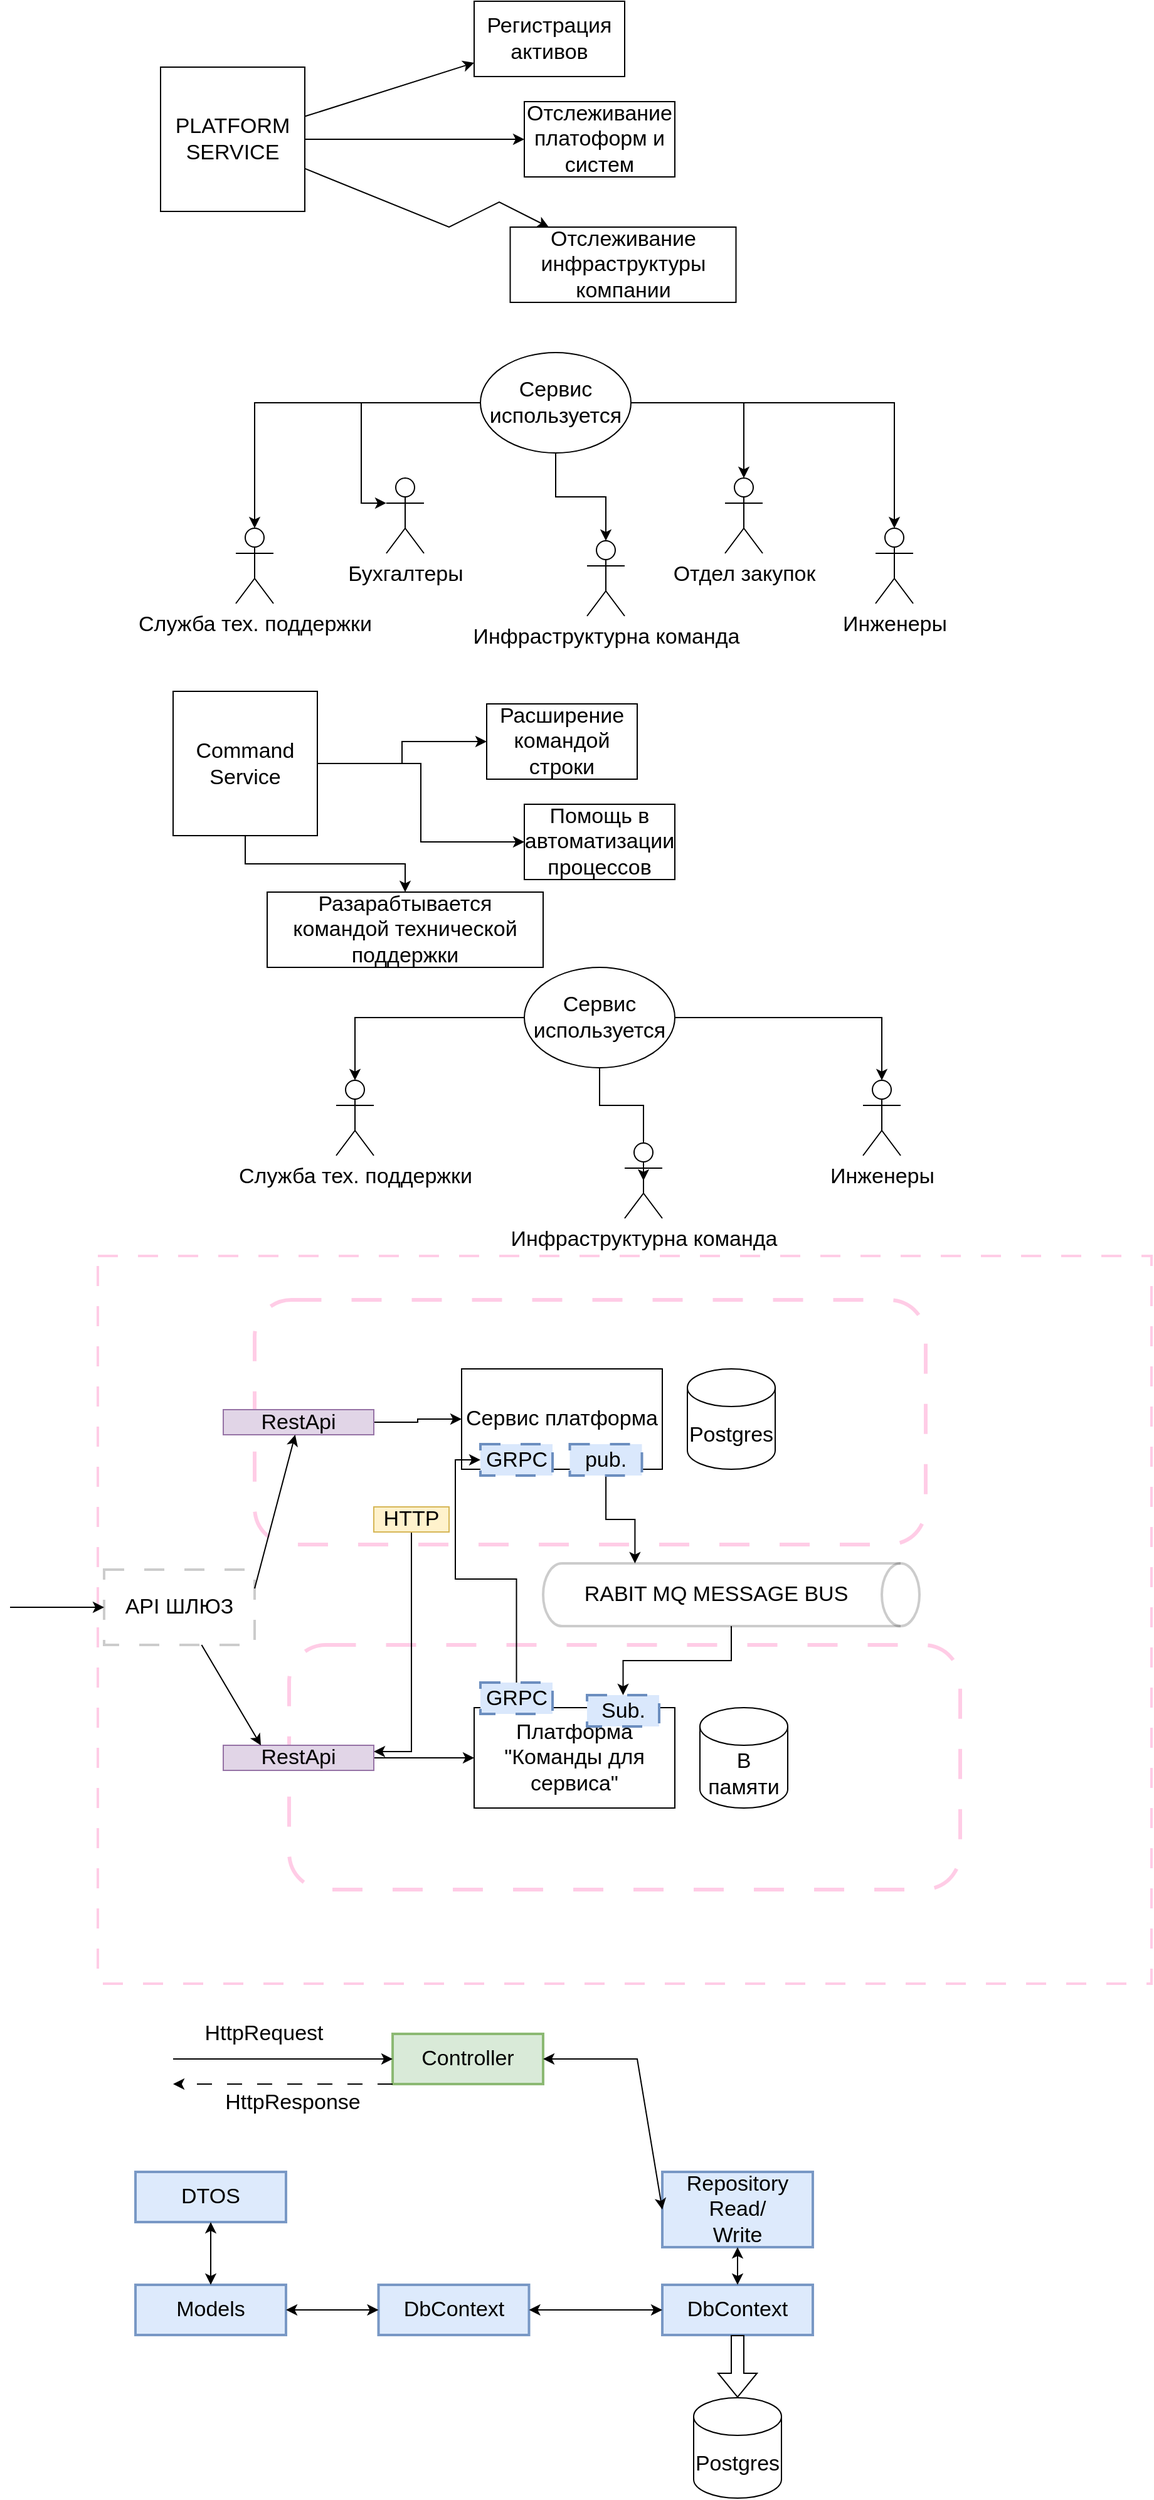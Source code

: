 <mxfile version="20.8.23" type="github">
  <diagram name="Page-1" id="m9nncHNNtIdsp6crrrIu">
    <mxGraphModel dx="2097" dy="692" grid="1" gridSize="10" guides="1" tooltips="1" connect="1" arrows="1" fold="1" page="1" pageScale="1" pageWidth="850" pageHeight="1100" math="0" shadow="0">
      <root>
        <mxCell id="0" />
        <mxCell id="1" parent="0" />
        <mxCell id="JSYNmfH88HEd9jmJwd5Y-61" value="" style="rounded=0;whiteSpace=wrap;html=1;dashed=1;dashPattern=8 8;labelBackgroundColor=#0000FF;strokeWidth=2;fontSize=17;opacity=20;strokeColor=#FF0080;" parent="1" vertex="1">
          <mxGeometry y="1000" width="840" height="580" as="geometry" />
        </mxCell>
        <mxCell id="JSYNmfH88HEd9jmJwd5Y-58" value="" style="rounded=1;whiteSpace=wrap;html=1;labelBackgroundColor=#0000FF;fontSize=17;opacity=20;dashed=1;dashPattern=8 8;strokeWidth=3;strokeColor=#FF0080;" parent="1" vertex="1">
          <mxGeometry x="125" y="1035" width="535" height="195" as="geometry" />
        </mxCell>
        <mxCell id="JSYNmfH88HEd9jmJwd5Y-1" value="&lt;font style=&quot;font-size: 17px;&quot;&gt;PLATFORM SERVICE&lt;br style=&quot;&quot;&gt;&lt;/font&gt;" style="whiteSpace=wrap;html=1;aspect=fixed;" parent="1" vertex="1">
          <mxGeometry x="50" y="52.5" width="115" height="115" as="geometry" />
        </mxCell>
        <mxCell id="JSYNmfH88HEd9jmJwd5Y-3" value="" style="endArrow=classic;html=1;rounded=0;fontSize=17;" parent="1" source="JSYNmfH88HEd9jmJwd5Y-1" target="JSYNmfH88HEd9jmJwd5Y-4" edge="1">
          <mxGeometry width="50" height="50" relative="1" as="geometry">
            <mxPoint x="215" y="120" as="sourcePoint" />
            <mxPoint x="360" y="30" as="targetPoint" />
          </mxGeometry>
        </mxCell>
        <mxCell id="JSYNmfH88HEd9jmJwd5Y-4" value="Регистрация активов&lt;br&gt;" style="rounded=0;whiteSpace=wrap;html=1;fontSize=17;" parent="1" vertex="1">
          <mxGeometry x="300" width="120" height="60" as="geometry" />
        </mxCell>
        <mxCell id="JSYNmfH88HEd9jmJwd5Y-5" value="" style="endArrow=classic;html=1;rounded=0;fontSize=17;" parent="1" source="JSYNmfH88HEd9jmJwd5Y-1" target="JSYNmfH88HEd9jmJwd5Y-6" edge="1">
          <mxGeometry width="50" height="50" relative="1" as="geometry">
            <mxPoint x="225" y="110" as="sourcePoint" />
            <mxPoint x="350" y="100" as="targetPoint" />
          </mxGeometry>
        </mxCell>
        <mxCell id="JSYNmfH88HEd9jmJwd5Y-6" value="Отслеживание платоформ и систем" style="rounded=0;whiteSpace=wrap;html=1;fontSize=17;" parent="1" vertex="1">
          <mxGeometry x="340" y="80" width="120" height="60" as="geometry" />
        </mxCell>
        <mxCell id="JSYNmfH88HEd9jmJwd5Y-7" value="" style="endArrow=classic;html=1;rounded=0;fontSize=17;" parent="1" source="JSYNmfH88HEd9jmJwd5Y-1" target="JSYNmfH88HEd9jmJwd5Y-8" edge="1">
          <mxGeometry width="50" height="50" relative="1" as="geometry">
            <mxPoint x="215" y="123" as="sourcePoint" />
            <mxPoint x="400" y="180" as="targetPoint" />
            <Array as="points">
              <mxPoint x="280" y="180" />
              <mxPoint x="320" y="160" />
            </Array>
          </mxGeometry>
        </mxCell>
        <mxCell id="JSYNmfH88HEd9jmJwd5Y-8" value="Отслеживание инфраструктуры компании&lt;br&gt;" style="rounded=0;whiteSpace=wrap;html=1;fontSize=17;" parent="1" vertex="1">
          <mxGeometry x="328.75" y="180" width="180" height="60" as="geometry" />
        </mxCell>
        <mxCell id="JSYNmfH88HEd9jmJwd5Y-19" style="edgeStyle=orthogonalEdgeStyle;rounded=0;orthogonalLoop=1;jettySize=auto;html=1;fontSize=17;" parent="1" source="JSYNmfH88HEd9jmJwd5Y-9" target="JSYNmfH88HEd9jmJwd5Y-10" edge="1">
          <mxGeometry relative="1" as="geometry" />
        </mxCell>
        <mxCell id="JSYNmfH88HEd9jmJwd5Y-20" style="edgeStyle=orthogonalEdgeStyle;rounded=0;orthogonalLoop=1;jettySize=auto;html=1;entryX=0.5;entryY=0;entryDx=0;entryDy=0;entryPerimeter=0;fontSize=17;" parent="1" source="JSYNmfH88HEd9jmJwd5Y-9" target="JSYNmfH88HEd9jmJwd5Y-12" edge="1">
          <mxGeometry relative="1" as="geometry" />
        </mxCell>
        <mxCell id="JSYNmfH88HEd9jmJwd5Y-21" style="edgeStyle=orthogonalEdgeStyle;rounded=0;orthogonalLoop=1;jettySize=auto;html=1;fontSize=17;" parent="1" source="JSYNmfH88HEd9jmJwd5Y-9" target="JSYNmfH88HEd9jmJwd5Y-11" edge="1">
          <mxGeometry relative="1" as="geometry" />
        </mxCell>
        <mxCell id="JSYNmfH88HEd9jmJwd5Y-26" style="edgeStyle=orthogonalEdgeStyle;rounded=0;orthogonalLoop=1;jettySize=auto;html=1;entryX=0;entryY=0.333;entryDx=0;entryDy=0;entryPerimeter=0;fontSize=17;" parent="1" source="JSYNmfH88HEd9jmJwd5Y-9" target="JSYNmfH88HEd9jmJwd5Y-23" edge="1">
          <mxGeometry relative="1" as="geometry" />
        </mxCell>
        <mxCell id="JSYNmfH88HEd9jmJwd5Y-30" style="edgeStyle=orthogonalEdgeStyle;rounded=0;orthogonalLoop=1;jettySize=auto;html=1;fontSize=17;" parent="1" source="JSYNmfH88HEd9jmJwd5Y-9" target="JSYNmfH88HEd9jmJwd5Y-29" edge="1">
          <mxGeometry relative="1" as="geometry" />
        </mxCell>
        <mxCell id="JSYNmfH88HEd9jmJwd5Y-9" value="Сервис используется" style="ellipse;whiteSpace=wrap;html=1;fontSize=17;" parent="1" vertex="1">
          <mxGeometry x="305" y="280" width="120" height="80" as="geometry" />
        </mxCell>
        <mxCell id="JSYNmfH88HEd9jmJwd5Y-10" value="Инфраструктурна команда&lt;br&gt;" style="shape=umlActor;verticalLabelPosition=bottom;verticalAlign=top;html=1;outlineConnect=0;fontSize=17;" parent="1" vertex="1">
          <mxGeometry x="390" y="430" width="30" height="60" as="geometry" />
        </mxCell>
        <mxCell id="JSYNmfH88HEd9jmJwd5Y-11" value="Служба тех. поддержки&lt;br&gt;" style="shape=umlActor;verticalLabelPosition=bottom;verticalAlign=top;html=1;outlineConnect=0;fontSize=17;" parent="1" vertex="1">
          <mxGeometry x="110" y="420" width="30" height="60" as="geometry" />
        </mxCell>
        <mxCell id="JSYNmfH88HEd9jmJwd5Y-12" value="Инженеры" style="shape=umlActor;verticalLabelPosition=bottom;verticalAlign=top;html=1;outlineConnect=0;fontSize=17;" parent="1" vertex="1">
          <mxGeometry x="620" y="420" width="30" height="60" as="geometry" />
        </mxCell>
        <mxCell id="JSYNmfH88HEd9jmJwd5Y-23" value="Бухгалтеры" style="shape=umlActor;verticalLabelPosition=bottom;verticalAlign=top;html=1;outlineConnect=0;fontSize=17;" parent="1" vertex="1">
          <mxGeometry x="230" y="380" width="30" height="60" as="geometry" />
        </mxCell>
        <mxCell id="JSYNmfH88HEd9jmJwd5Y-29" value="Отдел закупок" style="shape=umlActor;verticalLabelPosition=bottom;verticalAlign=top;html=1;outlineConnect=0;fontSize=17;" parent="1" vertex="1">
          <mxGeometry x="500" y="380" width="30" height="60" as="geometry" />
        </mxCell>
        <mxCell id="JSYNmfH88HEd9jmJwd5Y-34" style="edgeStyle=orthogonalEdgeStyle;rounded=0;orthogonalLoop=1;jettySize=auto;html=1;fontSize=17;" parent="1" source="JSYNmfH88HEd9jmJwd5Y-33" target="JSYNmfH88HEd9jmJwd5Y-35" edge="1">
          <mxGeometry relative="1" as="geometry">
            <mxPoint x="370" y="660" as="targetPoint" />
          </mxGeometry>
        </mxCell>
        <mxCell id="JSYNmfH88HEd9jmJwd5Y-36" style="edgeStyle=orthogonalEdgeStyle;rounded=0;orthogonalLoop=1;jettySize=auto;html=1;fontSize=17;" parent="1" source="JSYNmfH88HEd9jmJwd5Y-33" target="JSYNmfH88HEd9jmJwd5Y-40" edge="1">
          <mxGeometry relative="1" as="geometry">
            <mxPoint x="290" y="660" as="targetPoint" />
          </mxGeometry>
        </mxCell>
        <mxCell id="JSYNmfH88HEd9jmJwd5Y-41" style="edgeStyle=orthogonalEdgeStyle;rounded=0;orthogonalLoop=1;jettySize=auto;html=1;fontSize=17;entryX=0.5;entryY=0;entryDx=0;entryDy=0;entryPerimeter=0;" parent="1" source="JSYNmfH88HEd9jmJwd5Y-33" target="JSYNmfH88HEd9jmJwd5Y-42" edge="1">
          <mxGeometry relative="1" as="geometry">
            <mxPoint x="240" y="760" as="targetPoint" />
          </mxGeometry>
        </mxCell>
        <mxCell id="JSYNmfH88HEd9jmJwd5Y-33" value="&lt;font style=&quot;font-size: 17px;&quot;&gt;Command Service&lt;br style=&quot;&quot;&gt;&lt;/font&gt;" style="whiteSpace=wrap;html=1;aspect=fixed;" parent="1" vertex="1">
          <mxGeometry x="60" y="550" width="115" height="115" as="geometry" />
        </mxCell>
        <mxCell id="JSYNmfH88HEd9jmJwd5Y-35" value="Расширение командой строки" style="rounded=0;whiteSpace=wrap;html=1;fontSize=17;" parent="1" vertex="1">
          <mxGeometry x="310" y="560" width="120" height="60" as="geometry" />
        </mxCell>
        <mxCell id="JSYNmfH88HEd9jmJwd5Y-40" value="Помощь в автоматизации процессов&lt;br&gt;" style="rounded=0;whiteSpace=wrap;html=1;fontSize=17;" parent="1" vertex="1">
          <mxGeometry x="340" y="640" width="120" height="60" as="geometry" />
        </mxCell>
        <mxCell id="JSYNmfH88HEd9jmJwd5Y-42" value="Разарабтывается командой технической поддержки&lt;br&gt;" style="rounded=0;whiteSpace=wrap;html=1;fontSize=17;" parent="1" vertex="1">
          <mxGeometry x="135" y="710" width="220" height="60" as="geometry" />
        </mxCell>
        <mxCell id="JSYNmfH88HEd9jmJwd5Y-46" style="edgeStyle=orthogonalEdgeStyle;rounded=0;orthogonalLoop=1;jettySize=auto;html=1;entryX=0.5;entryY=0;entryDx=0;entryDy=0;entryPerimeter=0;fontSize=17;" parent="1" source="JSYNmfH88HEd9jmJwd5Y-43" target="JSYNmfH88HEd9jmJwd5Y-45" edge="1">
          <mxGeometry relative="1" as="geometry" />
        </mxCell>
        <mxCell id="JSYNmfH88HEd9jmJwd5Y-49" style="edgeStyle=orthogonalEdgeStyle;rounded=0;orthogonalLoop=1;jettySize=auto;html=1;entryX=0.5;entryY=0.5;entryDx=0;entryDy=0;entryPerimeter=0;fontSize=17;" parent="1" source="JSYNmfH88HEd9jmJwd5Y-43" target="JSYNmfH88HEd9jmJwd5Y-47" edge="1">
          <mxGeometry relative="1" as="geometry" />
        </mxCell>
        <mxCell id="JSYNmfH88HEd9jmJwd5Y-50" style="edgeStyle=orthogonalEdgeStyle;rounded=0;orthogonalLoop=1;jettySize=auto;html=1;fontSize=17;" parent="1" source="JSYNmfH88HEd9jmJwd5Y-43" target="JSYNmfH88HEd9jmJwd5Y-48" edge="1">
          <mxGeometry relative="1" as="geometry" />
        </mxCell>
        <mxCell id="JSYNmfH88HEd9jmJwd5Y-43" value="Сервис используется" style="ellipse;whiteSpace=wrap;html=1;fontSize=17;" parent="1" vertex="1">
          <mxGeometry x="340" y="770" width="120" height="80" as="geometry" />
        </mxCell>
        <mxCell id="JSYNmfH88HEd9jmJwd5Y-45" value="Служба тех. поддержки&lt;br&gt;" style="shape=umlActor;verticalLabelPosition=bottom;verticalAlign=top;html=1;outlineConnect=0;fontSize=17;" parent="1" vertex="1">
          <mxGeometry x="190" y="860" width="30" height="60" as="geometry" />
        </mxCell>
        <mxCell id="JSYNmfH88HEd9jmJwd5Y-47" value="Инфраструктурна команда&lt;br&gt;" style="shape=umlActor;verticalLabelPosition=bottom;verticalAlign=top;html=1;outlineConnect=0;fontSize=17;" parent="1" vertex="1">
          <mxGeometry x="420" y="910" width="30" height="60" as="geometry" />
        </mxCell>
        <mxCell id="JSYNmfH88HEd9jmJwd5Y-48" value="Инженеры" style="shape=umlActor;verticalLabelPosition=bottom;verticalAlign=top;html=1;outlineConnect=0;fontSize=17;" parent="1" vertex="1">
          <mxGeometry x="610" y="860" width="30" height="60" as="geometry" />
        </mxCell>
        <mxCell id="JSYNmfH88HEd9jmJwd5Y-52" value="" style="rounded=0;whiteSpace=wrap;html=1;fontSize=17;" parent="1" vertex="1">
          <mxGeometry x="330" y="1110" width="120" height="60" as="geometry" />
        </mxCell>
        <mxCell id="JSYNmfH88HEd9jmJwd5Y-53" value="Сервис платформа" style="rounded=0;whiteSpace=wrap;html=1;fontSize=17;" parent="1" vertex="1">
          <mxGeometry x="290" y="1090" width="160" height="80" as="geometry" />
        </mxCell>
        <mxCell id="JSYNmfH88HEd9jmJwd5Y-54" value="Postgres&lt;br&gt;" style="shape=cylinder3;whiteSpace=wrap;html=1;boundedLbl=1;backgroundOutline=1;size=15;fontSize=17;" parent="1" vertex="1">
          <mxGeometry x="470" y="1090" width="70" height="80" as="geometry" />
        </mxCell>
        <mxCell id="JSYNmfH88HEd9jmJwd5Y-77" style="edgeStyle=orthogonalEdgeStyle;rounded=0;orthogonalLoop=1;jettySize=auto;html=1;fontFamily=Helvetica;fontSize=17;fontColor=default;" parent="1" source="JSYNmfH88HEd9jmJwd5Y-57" target="JSYNmfH88HEd9jmJwd5Y-53" edge="1">
          <mxGeometry relative="1" as="geometry" />
        </mxCell>
        <mxCell id="JSYNmfH88HEd9jmJwd5Y-57" value="RestApi" style="rounded=0;whiteSpace=wrap;html=1;fontSize=17;fillColor=#e1d5e7;strokeColor=#9673a6;" parent="1" vertex="1">
          <mxGeometry x="100" y="1122.5" width="120" height="20" as="geometry" />
        </mxCell>
        <mxCell id="JSYNmfH88HEd9jmJwd5Y-63" value="&lt;span style=&quot;&quot;&gt;API ШЛЮЗ&lt;/span&gt;" style="rounded=0;whiteSpace=wrap;html=1;dashed=1;dashPattern=8 8;labelBackgroundColor=#FFFFFF;strokeColor=default;strokeWidth=2;fontFamily=Helvetica;fontSize=17;fontColor=default;fillColor=default;opacity=20;" parent="1" vertex="1">
          <mxGeometry x="5" y="1250" width="120" height="60" as="geometry" />
        </mxCell>
        <mxCell id="JSYNmfH88HEd9jmJwd5Y-64" value="" style="endArrow=classic;html=1;rounded=0;fontFamily=Helvetica;fontSize=17;fontColor=default;" parent="1" target="JSYNmfH88HEd9jmJwd5Y-63" edge="1">
          <mxGeometry width="50" height="50" relative="1" as="geometry">
            <mxPoint x="-70" y="1280" as="sourcePoint" />
            <mxPoint x="-40" y="1260" as="targetPoint" />
          </mxGeometry>
        </mxCell>
        <mxCell id="JSYNmfH88HEd9jmJwd5Y-67" value="" style="endArrow=classic;html=1;rounded=0;fontFamily=Helvetica;fontSize=17;fontColor=default;exitX=1;exitY=0.25;exitDx=0;exitDy=0;" parent="1" source="JSYNmfH88HEd9jmJwd5Y-63" target="JSYNmfH88HEd9jmJwd5Y-57" edge="1">
          <mxGeometry width="50" height="50" relative="1" as="geometry">
            <mxPoint x="100" y="1300" as="sourcePoint" />
            <mxPoint x="160" y="1240" as="targetPoint" />
          </mxGeometry>
        </mxCell>
        <mxCell id="JSYNmfH88HEd9jmJwd5Y-68" value="" style="rounded=1;whiteSpace=wrap;html=1;labelBackgroundColor=#0000FF;fontSize=17;opacity=20;dashed=1;dashPattern=8 8;strokeWidth=3;strokeColor=#FF0080;" parent="1" vertex="1">
          <mxGeometry x="152.5" y="1310" width="535" height="195" as="geometry" />
        </mxCell>
        <mxCell id="JSYNmfH88HEd9jmJwd5Y-69" value="Платформа &quot;Команды для сервиса&quot;" style="rounded=0;whiteSpace=wrap;html=1;fontSize=17;" parent="1" vertex="1">
          <mxGeometry x="300" y="1360" width="160" height="80" as="geometry" />
        </mxCell>
        <mxCell id="JSYNmfH88HEd9jmJwd5Y-70" value="В памяти" style="shape=cylinder3;whiteSpace=wrap;html=1;boundedLbl=1;backgroundOutline=1;size=15;fontSize=17;" parent="1" vertex="1">
          <mxGeometry x="480" y="1360" width="70" height="80" as="geometry" />
        </mxCell>
        <mxCell id="JSYNmfH88HEd9jmJwd5Y-78" style="edgeStyle=orthogonalEdgeStyle;rounded=0;orthogonalLoop=1;jettySize=auto;html=1;fontFamily=Helvetica;fontSize=17;fontColor=default;" parent="1" source="JSYNmfH88HEd9jmJwd5Y-71" target="JSYNmfH88HEd9jmJwd5Y-69" edge="1">
          <mxGeometry relative="1" as="geometry" />
        </mxCell>
        <mxCell id="JSYNmfH88HEd9jmJwd5Y-71" value="RestApi" style="rounded=0;whiteSpace=wrap;html=1;fontSize=17;fillColor=#e1d5e7;strokeColor=#9673a6;" parent="1" vertex="1">
          <mxGeometry x="100" y="1390" width="120" height="20" as="geometry" />
        </mxCell>
        <mxCell id="JSYNmfH88HEd9jmJwd5Y-72" value="" style="endArrow=classic;html=1;rounded=0;fontFamily=Helvetica;fontSize=17;fontColor=default;entryX=0.25;entryY=0;entryDx=0;entryDy=0;" parent="1" source="JSYNmfH88HEd9jmJwd5Y-63" target="JSYNmfH88HEd9jmJwd5Y-71" edge="1">
          <mxGeometry width="50" height="50" relative="1" as="geometry">
            <mxPoint x="135" y="1275" as="sourcePoint" />
            <mxPoint x="258" y="1170" as="targetPoint" />
          </mxGeometry>
        </mxCell>
        <mxCell id="JSYNmfH88HEd9jmJwd5Y-76" style="edgeStyle=orthogonalEdgeStyle;rounded=0;orthogonalLoop=1;jettySize=auto;html=1;entryX=1;entryY=0.25;entryDx=0;entryDy=0;fontFamily=Helvetica;fontSize=17;fontColor=default;" parent="1" source="JSYNmfH88HEd9jmJwd5Y-73" target="JSYNmfH88HEd9jmJwd5Y-71" edge="1">
          <mxGeometry relative="1" as="geometry" />
        </mxCell>
        <mxCell id="JSYNmfH88HEd9jmJwd5Y-73" value="HTTP" style="rounded=0;whiteSpace=wrap;html=1;fontSize=17;fillColor=#fff2cc;strokeColor=#d6b656;" parent="1" vertex="1">
          <mxGeometry x="220" y="1200" width="60" height="20" as="geometry" />
        </mxCell>
        <mxCell id="JSYNmfH88HEd9jmJwd5Y-84" style="edgeStyle=orthogonalEdgeStyle;rounded=0;orthogonalLoop=1;jettySize=auto;html=1;fontFamily=Helvetica;fontSize=17;fontColor=default;" parent="1" source="JSYNmfH88HEd9jmJwd5Y-79" target="JSYNmfH88HEd9jmJwd5Y-83" edge="1">
          <mxGeometry relative="1" as="geometry" />
        </mxCell>
        <mxCell id="JSYNmfH88HEd9jmJwd5Y-79" value="&lt;span style=&quot;&quot;&gt;RABIT MQ MESSAGE BUS&lt;/span&gt;" style="shape=cylinder3;whiteSpace=wrap;html=1;boundedLbl=1;backgroundOutline=1;size=15;labelBackgroundColor=#FFFFFF;strokeColor=default;strokeWidth=2;fontFamily=Helvetica;fontSize=17;fontColor=default;fillColor=default;opacity=20;rotation=90;horizontal=0;" parent="1" vertex="1">
          <mxGeometry x="480" y="1120" width="50" height="300" as="geometry" />
        </mxCell>
        <mxCell id="JSYNmfH88HEd9jmJwd5Y-81" style="edgeStyle=orthogonalEdgeStyle;rounded=0;orthogonalLoop=1;jettySize=auto;html=1;entryX=0;entryY=0.756;entryDx=0;entryDy=0;entryPerimeter=0;fontFamily=Helvetica;fontSize=17;fontColor=default;" parent="1" source="JSYNmfH88HEd9jmJwd5Y-80" target="JSYNmfH88HEd9jmJwd5Y-79" edge="1">
          <mxGeometry relative="1" as="geometry" />
        </mxCell>
        <mxCell id="JSYNmfH88HEd9jmJwd5Y-80" value="pub." style="rounded=0;whiteSpace=wrap;html=1;dashed=1;dashPattern=8 8;labelBackgroundColor=none;strokeColor=#6c8ebf;strokeWidth=2;fontFamily=Helvetica;fontSize=17;fillColor=#dae8fc;" parent="1" vertex="1">
          <mxGeometry x="376.25" y="1150" width="57.5" height="25" as="geometry" />
        </mxCell>
        <mxCell id="JSYNmfH88HEd9jmJwd5Y-83" value="Sub." style="rounded=0;whiteSpace=wrap;html=1;dashed=1;dashPattern=8 8;labelBackgroundColor=none;strokeColor=#6c8ebf;strokeWidth=2;fontFamily=Helvetica;fontSize=17;fillColor=#dae8fc;" parent="1" vertex="1">
          <mxGeometry x="390" y="1350" width="57.5" height="25" as="geometry" />
        </mxCell>
        <mxCell id="JSYNmfH88HEd9jmJwd5Y-85" value="GRPC" style="rounded=0;whiteSpace=wrap;html=1;dashed=1;dashPattern=8 8;labelBackgroundColor=none;strokeColor=#6c8ebf;strokeWidth=2;fontFamily=Helvetica;fontSize=17;fillColor=#dae8fc;" parent="1" vertex="1">
          <mxGeometry x="305" y="1150" width="57.5" height="25" as="geometry" />
        </mxCell>
        <mxCell id="JSYNmfH88HEd9jmJwd5Y-88" style="edgeStyle=orthogonalEdgeStyle;rounded=0;orthogonalLoop=1;jettySize=auto;html=1;entryX=0;entryY=0.5;entryDx=0;entryDy=0;fontFamily=Helvetica;fontSize=17;fontColor=default;" parent="1" source="JSYNmfH88HEd9jmJwd5Y-86" target="JSYNmfH88HEd9jmJwd5Y-85" edge="1">
          <mxGeometry relative="1" as="geometry" />
        </mxCell>
        <mxCell id="JSYNmfH88HEd9jmJwd5Y-86" value="GRPC" style="rounded=0;whiteSpace=wrap;html=1;dashed=1;dashPattern=8 8;labelBackgroundColor=none;strokeColor=#6c8ebf;strokeWidth=2;fontFamily=Helvetica;fontSize=17;fillColor=#dae8fc;" parent="1" vertex="1">
          <mxGeometry x="305" y="1340" width="57.5" height="25" as="geometry" />
        </mxCell>
        <mxCell id="JSYNmfH88HEd9jmJwd5Y-89" value="Models" style="rounded=0;whiteSpace=wrap;html=1;labelBackgroundColor=none;strokeColor=#6c8ebf;strokeWidth=2;fontFamily=Helvetica;fontSize=17;fillColor=#dae8fc;opacity=90;" parent="1" vertex="1">
          <mxGeometry x="30" y="1820" width="120" height="40" as="geometry" />
        </mxCell>
        <mxCell id="JSYNmfH88HEd9jmJwd5Y-90" value="DbContext" style="rounded=0;whiteSpace=wrap;html=1;labelBackgroundColor=none;strokeColor=#6c8ebf;strokeWidth=2;fontFamily=Helvetica;fontSize=17;fillColor=#dae8fc;opacity=90;" parent="1" vertex="1">
          <mxGeometry x="223.75" y="1820" width="120" height="40" as="geometry" />
        </mxCell>
        <mxCell id="JSYNmfH88HEd9jmJwd5Y-91" value="DbContext" style="rounded=0;whiteSpace=wrap;html=1;labelBackgroundColor=none;strokeColor=#6c8ebf;strokeWidth=2;fontFamily=Helvetica;fontSize=17;fillColor=#dae8fc;opacity=90;" parent="1" vertex="1">
          <mxGeometry x="450" y="1820" width="120" height="40" as="geometry" />
        </mxCell>
        <mxCell id="JSYNmfH88HEd9jmJwd5Y-92" value="Postgres&lt;br&gt;" style="shape=cylinder3;whiteSpace=wrap;html=1;boundedLbl=1;backgroundOutline=1;size=15;fontSize=17;" parent="1" vertex="1">
          <mxGeometry x="475" y="1910" width="70" height="80" as="geometry" />
        </mxCell>
        <mxCell id="JSYNmfH88HEd9jmJwd5Y-93" value="" style="shape=flexArrow;endArrow=classic;html=1;rounded=0;fontFamily=Helvetica;fontSize=17;fontColor=default;" parent="1" source="JSYNmfH88HEd9jmJwd5Y-91" target="JSYNmfH88HEd9jmJwd5Y-92" edge="1">
          <mxGeometry width="50" height="50" relative="1" as="geometry">
            <mxPoint x="500" y="1850" as="sourcePoint" />
            <mxPoint x="550" y="1800" as="targetPoint" />
          </mxGeometry>
        </mxCell>
        <mxCell id="JSYNmfH88HEd9jmJwd5Y-94" value="" style="endArrow=classic;startArrow=classic;html=1;rounded=0;fontFamily=Helvetica;fontSize=17;fontColor=default;entryX=0;entryY=0.5;entryDx=0;entryDy=0;" parent="1" source="JSYNmfH88HEd9jmJwd5Y-90" target="JSYNmfH88HEd9jmJwd5Y-91" edge="1">
          <mxGeometry width="50" height="50" relative="1" as="geometry">
            <mxPoint x="310" y="1980" as="sourcePoint" />
            <mxPoint x="360" y="1930" as="targetPoint" />
          </mxGeometry>
        </mxCell>
        <mxCell id="JSYNmfH88HEd9jmJwd5Y-95" value="DTOS" style="rounded=0;whiteSpace=wrap;html=1;labelBackgroundColor=none;strokeColor=#6c8ebf;strokeWidth=2;fontFamily=Helvetica;fontSize=17;fillColor=#dae8fc;opacity=90;" parent="1" vertex="1">
          <mxGeometry x="30" y="1730" width="120" height="40" as="geometry" />
        </mxCell>
        <mxCell id="JSYNmfH88HEd9jmJwd5Y-96" value="" style="endArrow=classic;startArrow=classic;html=1;rounded=0;fontFamily=Helvetica;fontSize=17;fontColor=default;" parent="1" source="JSYNmfH88HEd9jmJwd5Y-89" target="JSYNmfH88HEd9jmJwd5Y-95" edge="1">
          <mxGeometry width="50" height="50" relative="1" as="geometry">
            <mxPoint x="310" y="1980" as="sourcePoint" />
            <mxPoint x="360" y="1930" as="targetPoint" />
          </mxGeometry>
        </mxCell>
        <mxCell id="JSYNmfH88HEd9jmJwd5Y-97" value="" style="endArrow=classic;startArrow=classic;html=1;rounded=0;fontFamily=Helvetica;fontSize=17;fontColor=default;entryX=0;entryY=0.5;entryDx=0;entryDy=0;" parent="1" source="JSYNmfH88HEd9jmJwd5Y-89" target="JSYNmfH88HEd9jmJwd5Y-90" edge="1">
          <mxGeometry width="50" height="50" relative="1" as="geometry">
            <mxPoint x="310" y="1980" as="sourcePoint" />
            <mxPoint x="360" y="1930" as="targetPoint" />
          </mxGeometry>
        </mxCell>
        <mxCell id="JSYNmfH88HEd9jmJwd5Y-98" value="Repository&lt;br&gt;Read/&lt;br&gt;Write" style="rounded=0;whiteSpace=wrap;html=1;labelBackgroundColor=none;strokeColor=#6c8ebf;strokeWidth=2;fontFamily=Helvetica;fontSize=17;fillColor=#dae8fc;opacity=90;" parent="1" vertex="1">
          <mxGeometry x="450" y="1730" width="120" height="60" as="geometry" />
        </mxCell>
        <mxCell id="JSYNmfH88HEd9jmJwd5Y-99" value="" style="endArrow=classic;startArrow=classic;html=1;rounded=0;fontFamily=Helvetica;fontSize=17;fontColor=default;" parent="1" source="JSYNmfH88HEd9jmJwd5Y-91" target="JSYNmfH88HEd9jmJwd5Y-98" edge="1">
          <mxGeometry width="50" height="50" relative="1" as="geometry">
            <mxPoint x="100" y="1820" as="sourcePoint" />
            <mxPoint x="100" y="1780" as="targetPoint" />
          </mxGeometry>
        </mxCell>
        <mxCell id="JSYNmfH88HEd9jmJwd5Y-101" value="Controller" style="rounded=0;whiteSpace=wrap;html=1;labelBackgroundColor=none;strokeColor=#82b366;strokeWidth=2;fontFamily=Helvetica;fontSize=17;fillColor=#d5e8d4;opacity=90;" parent="1" vertex="1">
          <mxGeometry x="235" y="1620" width="120" height="40" as="geometry" />
        </mxCell>
        <mxCell id="JSYNmfH88HEd9jmJwd5Y-102" value="" style="endArrow=classic;startArrow=classic;html=1;rounded=0;fontFamily=Helvetica;fontSize=17;fontColor=default;entryX=0;entryY=0.5;entryDx=0;entryDy=0;" parent="1" source="JSYNmfH88HEd9jmJwd5Y-101" target="JSYNmfH88HEd9jmJwd5Y-98" edge="1">
          <mxGeometry width="50" height="50" relative="1" as="geometry">
            <mxPoint x="360" y="1710" as="sourcePoint" />
            <mxPoint x="410" y="1660" as="targetPoint" />
            <Array as="points">
              <mxPoint x="430" y="1640" />
            </Array>
          </mxGeometry>
        </mxCell>
        <mxCell id="JSYNmfH88HEd9jmJwd5Y-103" value="" style="endArrow=classic;html=1;rounded=0;fontFamily=Helvetica;fontSize=17;fontColor=default;entryX=0;entryY=0.5;entryDx=0;entryDy=0;" parent="1" target="JSYNmfH88HEd9jmJwd5Y-101" edge="1">
          <mxGeometry width="50" height="50" relative="1" as="geometry">
            <mxPoint x="60" y="1640" as="sourcePoint" />
            <mxPoint x="410" y="1660" as="targetPoint" />
          </mxGeometry>
        </mxCell>
        <mxCell id="JSYNmfH88HEd9jmJwd5Y-104" value="HttpRequest" style="edgeLabel;html=1;align=center;verticalAlign=middle;resizable=0;points=[];fontSize=17;fontFamily=Helvetica;fontColor=default;" parent="JSYNmfH88HEd9jmJwd5Y-103" vertex="1" connectable="0">
          <mxGeometry x="-0.238" y="-1" relative="1" as="geometry">
            <mxPoint x="5" y="-21" as="offset" />
          </mxGeometry>
        </mxCell>
        <mxCell id="JSYNmfH88HEd9jmJwd5Y-105" value="" style="endArrow=classic;html=1;rounded=0;fontFamily=Helvetica;fontSize=17;fontColor=default;exitX=0;exitY=1;exitDx=0;exitDy=0;dashed=1;dashPattern=12 12;" parent="1" source="JSYNmfH88HEd9jmJwd5Y-101" edge="1">
          <mxGeometry width="50" height="50" relative="1" as="geometry">
            <mxPoint x="360" y="1710" as="sourcePoint" />
            <mxPoint x="60" y="1660" as="targetPoint" />
          </mxGeometry>
        </mxCell>
        <mxCell id="JSYNmfH88HEd9jmJwd5Y-106" value="HttpResponse" style="text;html=1;align=center;verticalAlign=middle;resizable=0;points=[];autosize=1;strokeColor=none;fillColor=none;fontSize=17;fontFamily=Helvetica;fontColor=default;" parent="1" vertex="1">
          <mxGeometry x="90" y="1660" width="130" height="30" as="geometry" />
        </mxCell>
      </root>
    </mxGraphModel>
  </diagram>
</mxfile>
